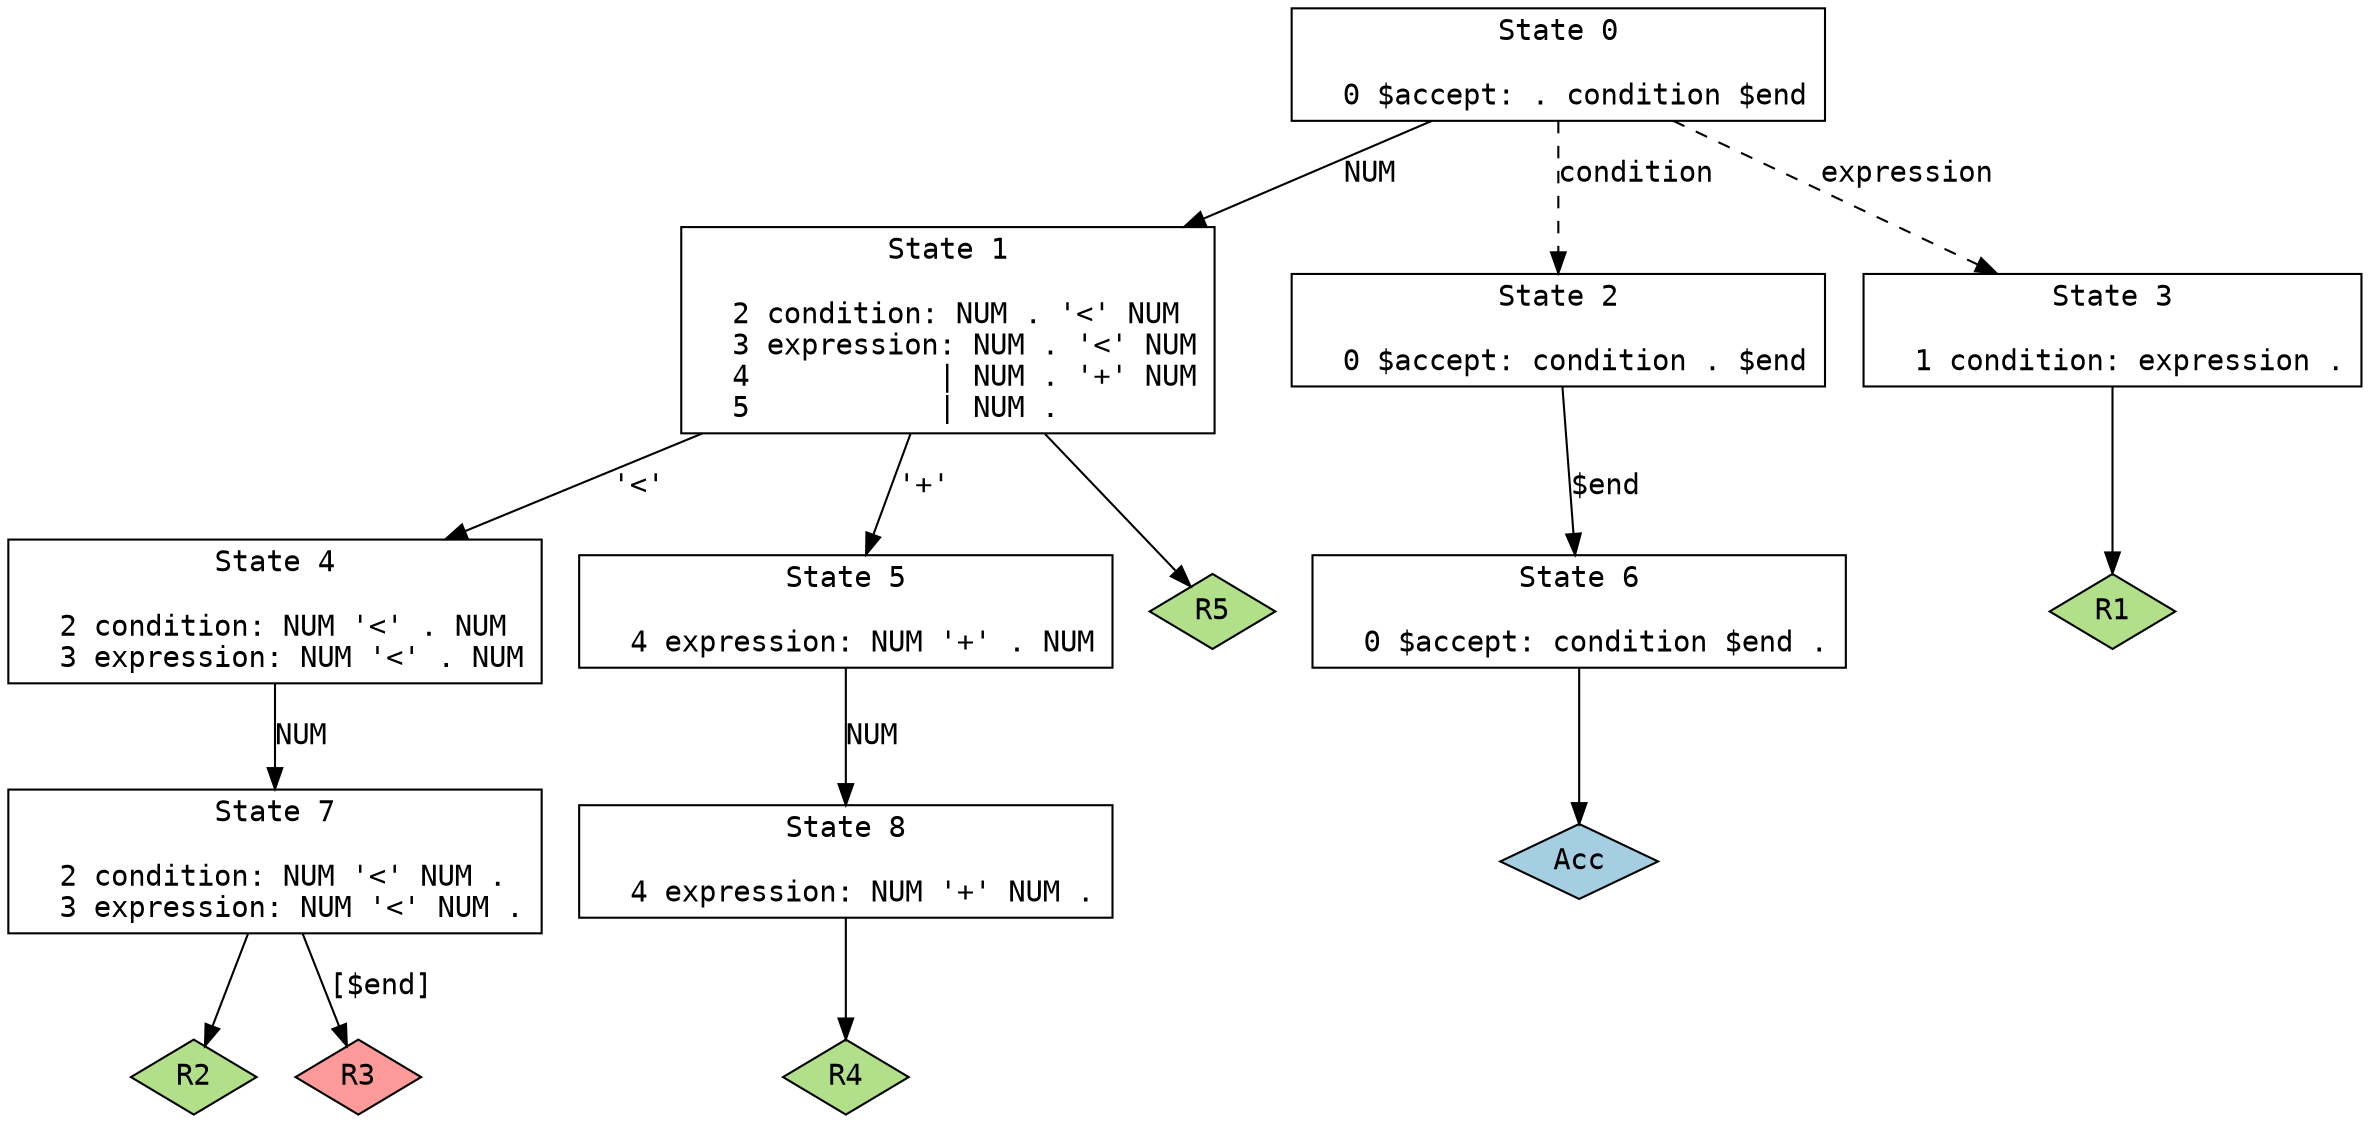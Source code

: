 // 由 GNU Bison 3.0.2 生成。
// 向 <bug-bison@gnu.org> 报告问题。
// 主页：<http://www.gnu.org/software/bison/>。

digraph "grammar5.y"
{
  node [fontname = courier, shape = box, colorscheme = paired6]
  edge [fontname = courier]

  0 [label="State 0\n\l  0 $accept: . condition $end\l"]
  0 -> 1 [style=solid label="NUM"]
  0 -> 2 [style=dashed label="condition"]
  0 -> 3 [style=dashed label="expression"]
  1 [label="State 1\n\l  2 condition: NUM . '<' NUM\l  3 expression: NUM . '<' NUM\l  4           | NUM . '+' NUM\l  5           | NUM .\l"]
  1 -> 4 [style=solid label="'<'"]
  1 -> 5 [style=solid label="'+'"]
  1 -> "1R5" [style=solid]
 "1R5" [label="R5", fillcolor=3, shape=diamond, style=filled]
  2 [label="State 2\n\l  0 $accept: condition . $end\l"]
  2 -> 6 [style=solid label="$end"]
  3 [label="State 3\n\l  1 condition: expression .\l"]
  3 -> "3R1" [style=solid]
 "3R1" [label="R1", fillcolor=3, shape=diamond, style=filled]
  4 [label="State 4\n\l  2 condition: NUM '<' . NUM\l  3 expression: NUM '<' . NUM\l"]
  4 -> 7 [style=solid label="NUM"]
  5 [label="State 5\n\l  4 expression: NUM '+' . NUM\l"]
  5 -> 8 [style=solid label="NUM"]
  6 [label="State 6\n\l  0 $accept: condition $end .\l"]
  6 -> "6R0" [style=solid]
 "6R0" [label="Acc", fillcolor=1, shape=diamond, style=filled]
  7 [label="State 7\n\l  2 condition: NUM '<' NUM .\l  3 expression: NUM '<' NUM .\l"]
  7 -> "7R2" [style=solid]
 "7R2" [label="R2", fillcolor=3, shape=diamond, style=filled]
  7 -> "7R3d" [label="[$end]", style=solid]
 "7R3d" [label="R3", fillcolor=5, shape=diamond, style=filled]
  8 [label="State 8\n\l  4 expression: NUM '+' NUM .\l"]
  8 -> "8R4" [style=solid]
 "8R4" [label="R4", fillcolor=3, shape=diamond, style=filled]
}
